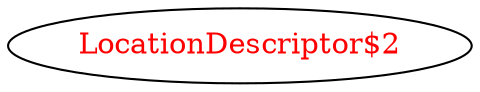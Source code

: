 digraph dependencyGraph {
 concentrate=true;
 ranksep="2.0";
 rankdir="LR"; 
 splines="ortho";
"LocationDescriptor$2" [fontcolor="red"];
}